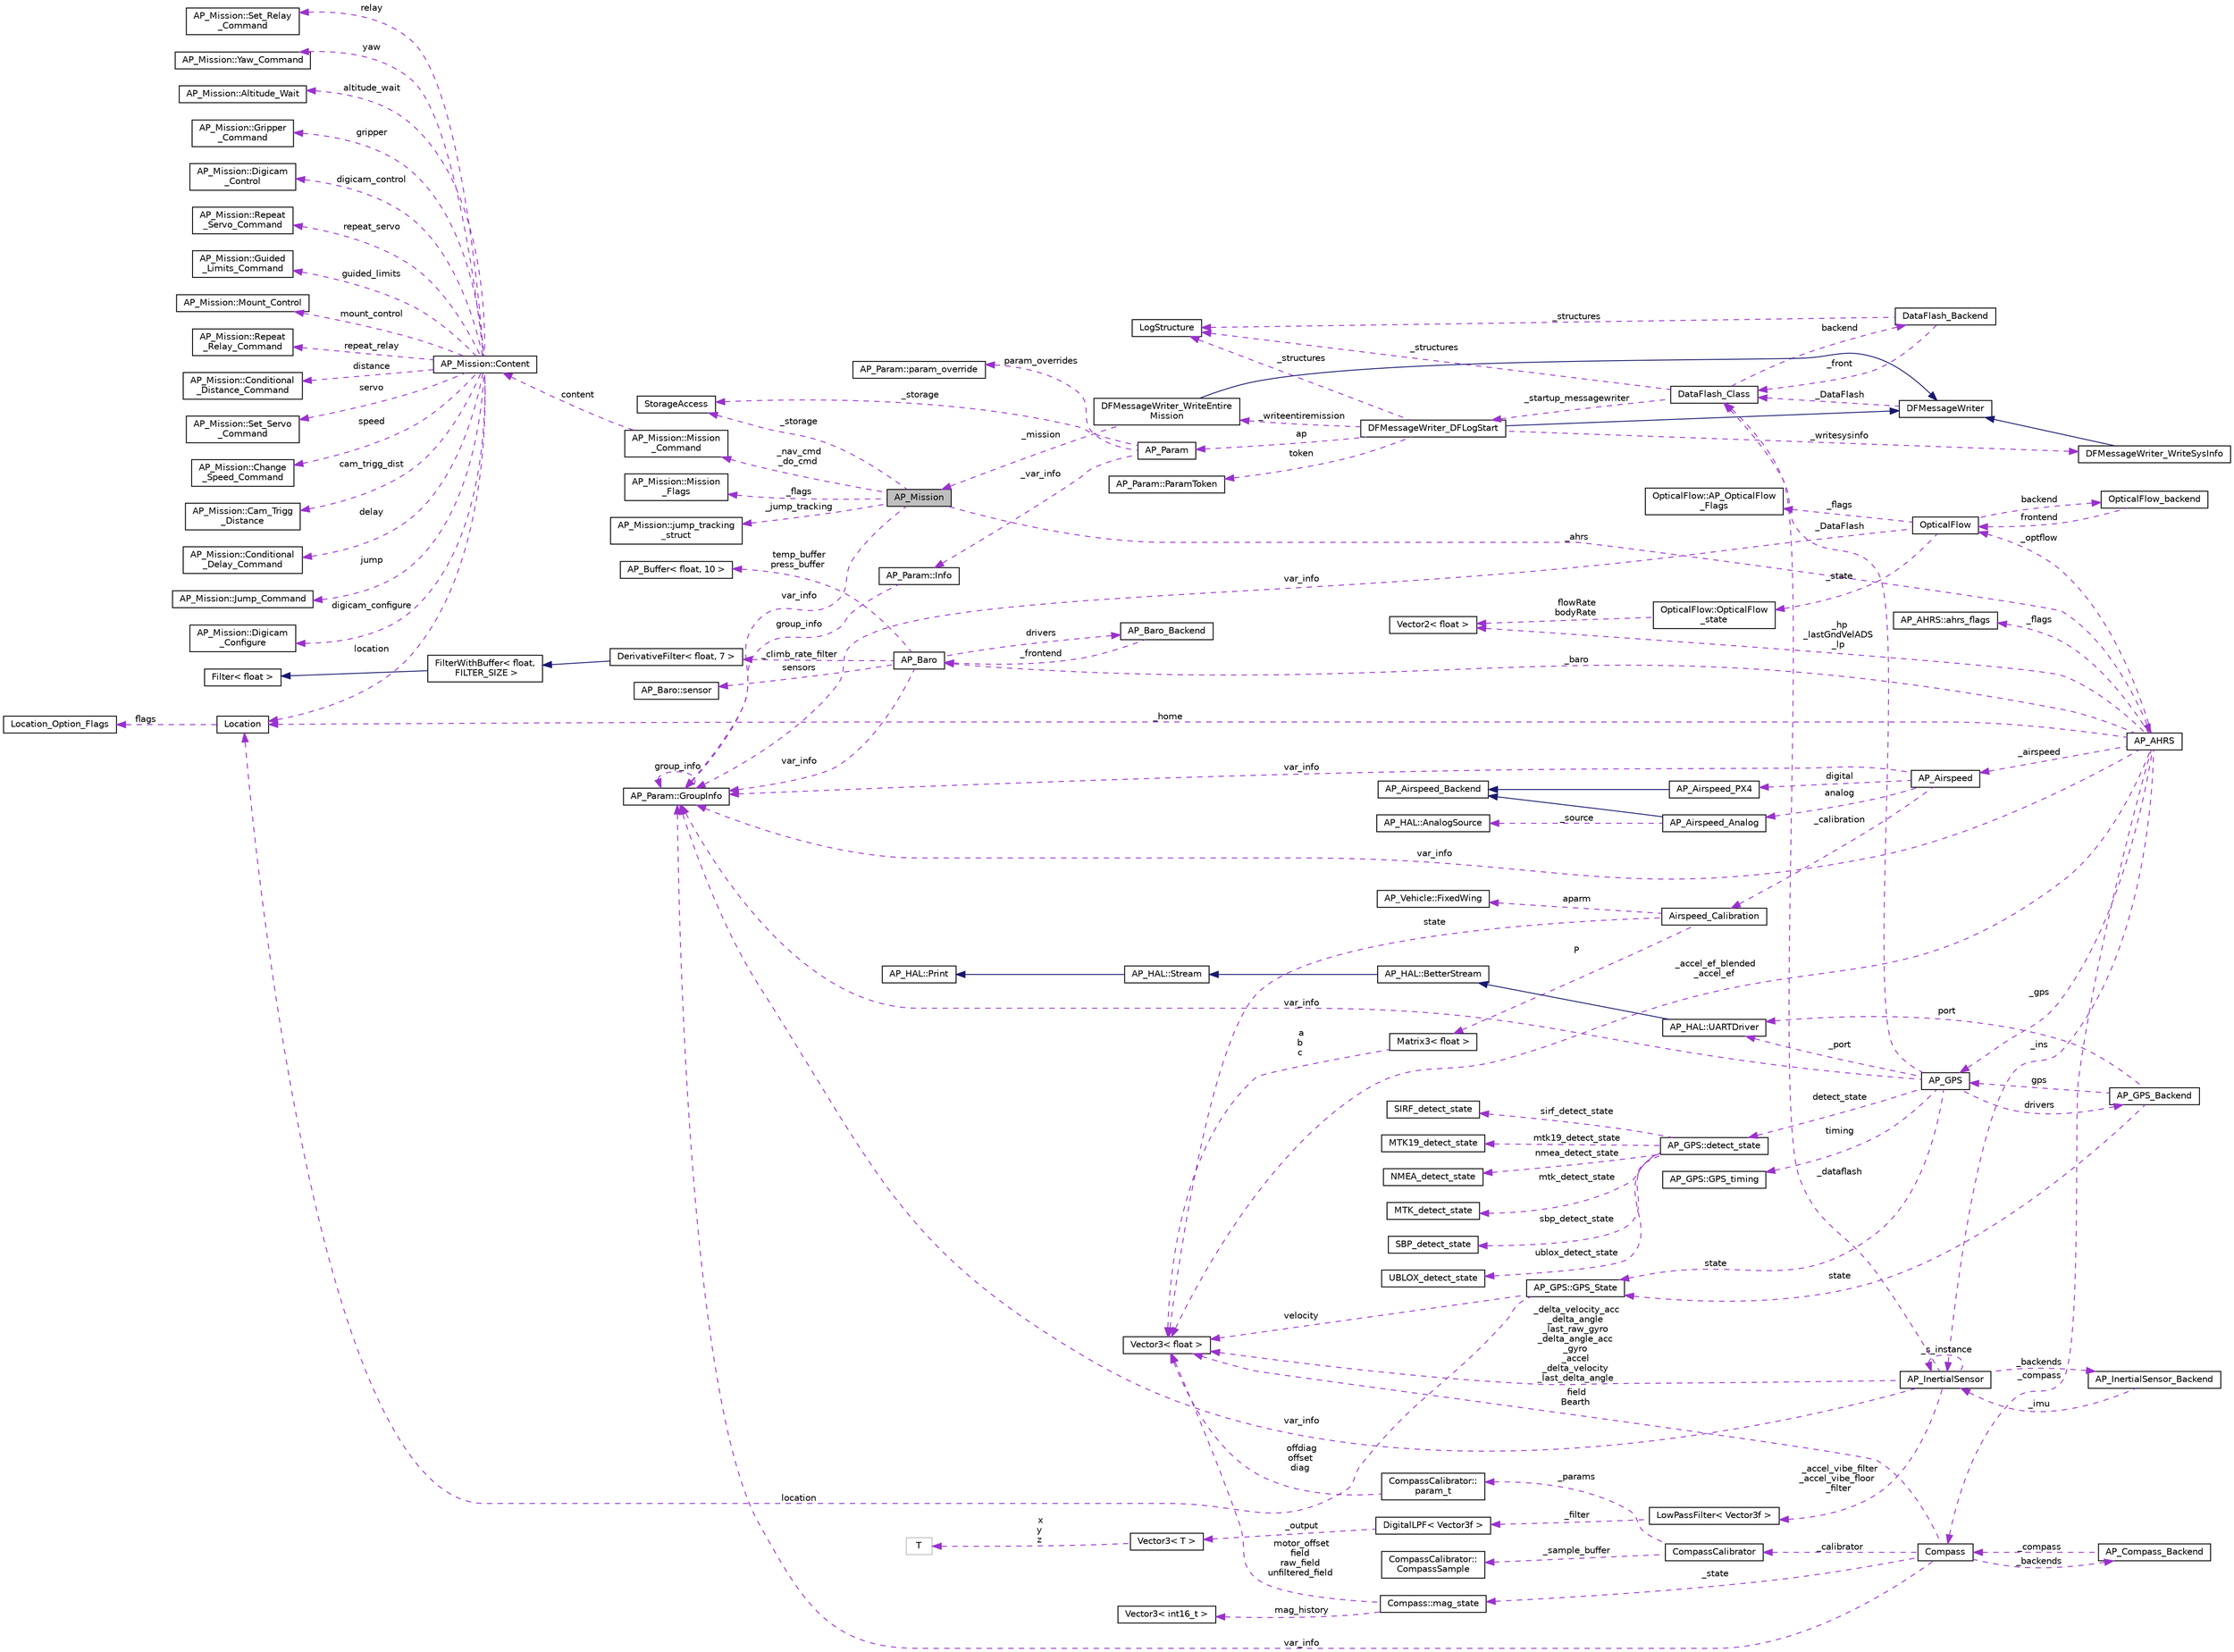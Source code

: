 digraph "AP_Mission"
{
 // INTERACTIVE_SVG=YES
  edge [fontname="Helvetica",fontsize="10",labelfontname="Helvetica",labelfontsize="10"];
  node [fontname="Helvetica",fontsize="10",shape=record];
  rankdir="LR";
  Node1 [label="AP_Mission",height=0.2,width=0.4,color="black", fillcolor="grey75", style="filled", fontcolor="black"];
  Node2 -> Node1 [dir="back",color="darkorchid3",fontsize="10",style="dashed",label=" _storage" ,fontname="Helvetica"];
  Node2 [label="StorageAccess",height=0.2,width=0.4,color="black", fillcolor="white", style="filled",URL="$classStorageAccess.html"];
  Node3 -> Node1 [dir="back",color="darkorchid3",fontsize="10",style="dashed",label=" _nav_cmd\n_do_cmd" ,fontname="Helvetica"];
  Node3 [label="AP_Mission::Mission\l_Command",height=0.2,width=0.4,color="black", fillcolor="white", style="filled",URL="$structAP__Mission_1_1Mission__Command.html"];
  Node4 -> Node3 [dir="back",color="darkorchid3",fontsize="10",style="dashed",label=" content" ,fontname="Helvetica"];
  Node4 [label="AP_Mission::Content",height=0.2,width=0.4,color="black", fillcolor="white", style="filled",URL="$unionAP__Mission_1_1Content.html"];
  Node5 -> Node4 [dir="back",color="darkorchid3",fontsize="10",style="dashed",label=" guided_limits" ,fontname="Helvetica"];
  Node5 [label="AP_Mission::Guided\l_Limits_Command",height=0.2,width=0.4,color="black", fillcolor="white", style="filled",URL="$structAP__Mission_1_1Guided__Limits__Command.html"];
  Node6 -> Node4 [dir="back",color="darkorchid3",fontsize="10",style="dashed",label=" mount_control" ,fontname="Helvetica"];
  Node6 [label="AP_Mission::Mount_Control",height=0.2,width=0.4,color="black", fillcolor="white", style="filled",URL="$structAP__Mission_1_1Mount__Control.html"];
  Node7 -> Node4 [dir="back",color="darkorchid3",fontsize="10",style="dashed",label=" repeat_relay" ,fontname="Helvetica"];
  Node7 [label="AP_Mission::Repeat\l_Relay_Command",height=0.2,width=0.4,color="black", fillcolor="white", style="filled",URL="$structAP__Mission_1_1Repeat__Relay__Command.html"];
  Node8 -> Node4 [dir="back",color="darkorchid3",fontsize="10",style="dashed",label=" distance" ,fontname="Helvetica"];
  Node8 [label="AP_Mission::Conditional\l_Distance_Command",height=0.2,width=0.4,color="black", fillcolor="white", style="filled",URL="$structAP__Mission_1_1Conditional__Distance__Command.html"];
  Node9 -> Node4 [dir="back",color="darkorchid3",fontsize="10",style="dashed",label=" servo" ,fontname="Helvetica"];
  Node9 [label="AP_Mission::Set_Servo\l_Command",height=0.2,width=0.4,color="black", fillcolor="white", style="filled",URL="$structAP__Mission_1_1Set__Servo__Command.html"];
  Node10 -> Node4 [dir="back",color="darkorchid3",fontsize="10",style="dashed",label=" speed" ,fontname="Helvetica"];
  Node10 [label="AP_Mission::Change\l_Speed_Command",height=0.2,width=0.4,color="black", fillcolor="white", style="filled",URL="$structAP__Mission_1_1Change__Speed__Command.html"];
  Node11 -> Node4 [dir="back",color="darkorchid3",fontsize="10",style="dashed",label=" cam_trigg_dist" ,fontname="Helvetica"];
  Node11 [label="AP_Mission::Cam_Trigg\l_Distance",height=0.2,width=0.4,color="black", fillcolor="white", style="filled",URL="$structAP__Mission_1_1Cam__Trigg__Distance.html"];
  Node12 -> Node4 [dir="back",color="darkorchid3",fontsize="10",style="dashed",label=" delay" ,fontname="Helvetica"];
  Node12 [label="AP_Mission::Conditional\l_Delay_Command",height=0.2,width=0.4,color="black", fillcolor="white", style="filled",URL="$structAP__Mission_1_1Conditional__Delay__Command.html"];
  Node13 -> Node4 [dir="back",color="darkorchid3",fontsize="10",style="dashed",label=" jump" ,fontname="Helvetica"];
  Node13 [label="AP_Mission::Jump_Command",height=0.2,width=0.4,color="black", fillcolor="white", style="filled",URL="$structAP__Mission_1_1Jump__Command.html"];
  Node14 -> Node4 [dir="back",color="darkorchid3",fontsize="10",style="dashed",label=" location" ,fontname="Helvetica"];
  Node14 [label="Location",height=0.2,width=0.4,color="black", fillcolor="white", style="filled",URL="$structLocation.html"];
  Node15 -> Node14 [dir="back",color="darkorchid3",fontsize="10",style="dashed",label=" flags" ,fontname="Helvetica"];
  Node15 [label="Location_Option_Flags",height=0.2,width=0.4,color="black", fillcolor="white", style="filled",URL="$structLocation__Option__Flags.html"];
  Node16 -> Node4 [dir="back",color="darkorchid3",fontsize="10",style="dashed",label=" digicam_configure" ,fontname="Helvetica"];
  Node16 [label="AP_Mission::Digicam\l_Configure",height=0.2,width=0.4,color="black", fillcolor="white", style="filled",URL="$structAP__Mission_1_1Digicam__Configure.html"];
  Node17 -> Node4 [dir="back",color="darkorchid3",fontsize="10",style="dashed",label=" relay" ,fontname="Helvetica"];
  Node17 [label="AP_Mission::Set_Relay\l_Command",height=0.2,width=0.4,color="black", fillcolor="white", style="filled",URL="$structAP__Mission_1_1Set__Relay__Command.html"];
  Node18 -> Node4 [dir="back",color="darkorchid3",fontsize="10",style="dashed",label=" yaw" ,fontname="Helvetica"];
  Node18 [label="AP_Mission::Yaw_Command",height=0.2,width=0.4,color="black", fillcolor="white", style="filled",URL="$structAP__Mission_1_1Yaw__Command.html"];
  Node19 -> Node4 [dir="back",color="darkorchid3",fontsize="10",style="dashed",label=" altitude_wait" ,fontname="Helvetica"];
  Node19 [label="AP_Mission::Altitude_Wait",height=0.2,width=0.4,color="black", fillcolor="white", style="filled",URL="$structAP__Mission_1_1Altitude__Wait.html"];
  Node20 -> Node4 [dir="back",color="darkorchid3",fontsize="10",style="dashed",label=" gripper" ,fontname="Helvetica"];
  Node20 [label="AP_Mission::Gripper\l_Command",height=0.2,width=0.4,color="black", fillcolor="white", style="filled",URL="$structAP__Mission_1_1Gripper__Command.html"];
  Node21 -> Node4 [dir="back",color="darkorchid3",fontsize="10",style="dashed",label=" digicam_control" ,fontname="Helvetica"];
  Node21 [label="AP_Mission::Digicam\l_Control",height=0.2,width=0.4,color="black", fillcolor="white", style="filled",URL="$structAP__Mission_1_1Digicam__Control.html"];
  Node22 -> Node4 [dir="back",color="darkorchid3",fontsize="10",style="dashed",label=" repeat_servo" ,fontname="Helvetica"];
  Node22 [label="AP_Mission::Repeat\l_Servo_Command",height=0.2,width=0.4,color="black", fillcolor="white", style="filled",URL="$structAP__Mission_1_1Repeat__Servo__Command.html"];
  Node23 -> Node1 [dir="back",color="darkorchid3",fontsize="10",style="dashed",label=" var_info" ,fontname="Helvetica"];
  Node23 [label="AP_Param::GroupInfo",height=0.2,width=0.4,color="black", fillcolor="white", style="filled",URL="$structAP__Param_1_1GroupInfo.html"];
  Node23 -> Node23 [dir="back",color="darkorchid3",fontsize="10",style="dashed",label=" group_info" ,fontname="Helvetica"];
  Node24 -> Node1 [dir="back",color="darkorchid3",fontsize="10",style="dashed",label=" _flags" ,fontname="Helvetica"];
  Node24 [label="AP_Mission::Mission\l_Flags",height=0.2,width=0.4,color="black", fillcolor="white", style="filled",URL="$structAP__Mission_1_1Mission__Flags.html"];
  Node25 -> Node1 [dir="back",color="darkorchid3",fontsize="10",style="dashed",label=" _ahrs" ,fontname="Helvetica"];
  Node25 [label="AP_AHRS",height=0.2,width=0.4,color="black", fillcolor="white", style="filled",URL="$classAP__AHRS.html"];
  Node26 -> Node25 [dir="back",color="darkorchid3",fontsize="10",style="dashed",label=" _flags" ,fontname="Helvetica"];
  Node26 [label="AP_AHRS::ahrs_flags",height=0.2,width=0.4,color="black", fillcolor="white", style="filled",URL="$structAP__AHRS_1_1ahrs__flags.html"];
  Node27 -> Node25 [dir="back",color="darkorchid3",fontsize="10",style="dashed",label=" _baro" ,fontname="Helvetica"];
  Node27 [label="AP_Baro",height=0.2,width=0.4,color="black", fillcolor="white", style="filled",URL="$classAP__Baro.html"];
  Node28 -> Node27 [dir="back",color="darkorchid3",fontsize="10",style="dashed",label=" sensors" ,fontname="Helvetica"];
  Node28 [label="AP_Baro::sensor",height=0.2,width=0.4,color="black", fillcolor="white", style="filled",URL="$structAP__Baro_1_1sensor.html"];
  Node29 -> Node27 [dir="back",color="darkorchid3",fontsize="10",style="dashed",label=" temp_buffer\npress_buffer" ,fontname="Helvetica"];
  Node29 [label="AP_Buffer\< float, 10 \>",height=0.2,width=0.4,color="black", fillcolor="white", style="filled",URL="$classAP__Buffer.html"];
  Node30 -> Node27 [dir="back",color="darkorchid3",fontsize="10",style="dashed",label=" _climb_rate_filter" ,fontname="Helvetica"];
  Node30 [label="DerivativeFilter\< float, 7 \>",height=0.2,width=0.4,color="black", fillcolor="white", style="filled",URL="$classDerivativeFilter.html"];
  Node31 -> Node30 [dir="back",color="midnightblue",fontsize="10",style="solid",fontname="Helvetica"];
  Node31 [label="FilterWithBuffer\< float,\l FILTER_SIZE \>",height=0.2,width=0.4,color="black", fillcolor="white", style="filled",URL="$classFilterWithBuffer.html"];
  Node32 -> Node31 [dir="back",color="midnightblue",fontsize="10",style="solid",fontname="Helvetica"];
  Node32 [label="Filter\< float \>",height=0.2,width=0.4,color="black", fillcolor="white", style="filled",URL="$classFilter.html"];
  Node23 -> Node27 [dir="back",color="darkorchid3",fontsize="10",style="dashed",label=" var_info" ,fontname="Helvetica"];
  Node33 -> Node27 [dir="back",color="darkorchid3",fontsize="10",style="dashed",label=" drivers" ,fontname="Helvetica"];
  Node33 [label="AP_Baro_Backend",height=0.2,width=0.4,color="black", fillcolor="white", style="filled",URL="$classAP__Baro__Backend.html",tooltip="-*- tab-width: 4; Mode: C++; c-basic-offset: 4; indent-tabs-mode: nil -*- "];
  Node27 -> Node33 [dir="back",color="darkorchid3",fontsize="10",style="dashed",label=" _frontend" ,fontname="Helvetica"];
  Node34 -> Node25 [dir="back",color="darkorchid3",fontsize="10",style="dashed",label=" _optflow" ,fontname="Helvetica"];
  Node34 [label="OpticalFlow",height=0.2,width=0.4,color="black", fillcolor="white", style="filled",URL="$classOpticalFlow.html"];
  Node23 -> Node34 [dir="back",color="darkorchid3",fontsize="10",style="dashed",label=" var_info" ,fontname="Helvetica"];
  Node35 -> Node34 [dir="back",color="darkorchid3",fontsize="10",style="dashed",label=" _state" ,fontname="Helvetica"];
  Node35 [label="OpticalFlow::OpticalFlow\l_state",height=0.2,width=0.4,color="black", fillcolor="white", style="filled",URL="$structOpticalFlow_1_1OpticalFlow__state.html"];
  Node36 -> Node35 [dir="back",color="darkorchid3",fontsize="10",style="dashed",label=" flowRate\nbodyRate" ,fontname="Helvetica"];
  Node36 [label="Vector2\< float \>",height=0.2,width=0.4,color="black", fillcolor="white", style="filled",URL="$structVector2.html"];
  Node37 -> Node34 [dir="back",color="darkorchid3",fontsize="10",style="dashed",label=" backend" ,fontname="Helvetica"];
  Node37 [label="OpticalFlow_backend",height=0.2,width=0.4,color="black", fillcolor="white", style="filled",URL="$classOpticalFlow__backend.html"];
  Node34 -> Node37 [dir="back",color="darkorchid3",fontsize="10",style="dashed",label=" frontend" ,fontname="Helvetica"];
  Node38 -> Node34 [dir="back",color="darkorchid3",fontsize="10",style="dashed",label=" _flags" ,fontname="Helvetica"];
  Node38 [label="OpticalFlow::AP_OpticalFlow\l_Flags",height=0.2,width=0.4,color="black", fillcolor="white", style="filled",URL="$structOpticalFlow_1_1AP__OpticalFlow__Flags.html"];
  Node23 -> Node25 [dir="back",color="darkorchid3",fontsize="10",style="dashed",label=" var_info" ,fontname="Helvetica"];
  Node39 -> Node25 [dir="back",color="darkorchid3",fontsize="10",style="dashed",label=" _accel_ef_blended\n_accel_ef" ,fontname="Helvetica"];
  Node39 [label="Vector3\< float \>",height=0.2,width=0.4,color="black", fillcolor="white", style="filled",URL="$classVector3.html"];
  Node40 -> Node25 [dir="back",color="darkorchid3",fontsize="10",style="dashed",label=" _ins" ,fontname="Helvetica"];
  Node40 [label="AP_InertialSensor",height=0.2,width=0.4,color="black", fillcolor="white", style="filled",URL="$classAP__InertialSensor.html"];
  Node41 -> Node40 [dir="back",color="darkorchid3",fontsize="10",style="dashed",label=" _accel_vibe_filter\n_accel_vibe_floor\l_filter" ,fontname="Helvetica"];
  Node41 [label="LowPassFilter\< Vector3f \>",height=0.2,width=0.4,color="black", fillcolor="white", style="filled",URL="$classLowPassFilter.html"];
  Node42 -> Node41 [dir="back",color="darkorchid3",fontsize="10",style="dashed",label=" _filter" ,fontname="Helvetica"];
  Node42 [label="DigitalLPF\< Vector3f \>",height=0.2,width=0.4,color="black", fillcolor="white", style="filled",URL="$classDigitalLPF.html"];
  Node43 -> Node42 [dir="back",color="darkorchid3",fontsize="10",style="dashed",label=" _output" ,fontname="Helvetica"];
  Node43 [label="Vector3\< T \>",height=0.2,width=0.4,color="black", fillcolor="white", style="filled",URL="$classVector3.html"];
  Node44 -> Node43 [dir="back",color="darkorchid3",fontsize="10",style="dashed",label=" x\ny\nz" ,fontname="Helvetica"];
  Node44 [label="T",height=0.2,width=0.4,color="grey75", fillcolor="white", style="filled"];
  Node45 -> Node40 [dir="back",color="darkorchid3",fontsize="10",style="dashed",label=" _backends" ,fontname="Helvetica"];
  Node45 [label="AP_InertialSensor_Backend",height=0.2,width=0.4,color="black", fillcolor="white", style="filled",URL="$classAP__InertialSensor__Backend.html"];
  Node40 -> Node45 [dir="back",color="darkorchid3",fontsize="10",style="dashed",label=" _imu" ,fontname="Helvetica"];
  Node46 -> Node40 [dir="back",color="darkorchid3",fontsize="10",style="dashed",label=" _dataflash" ,fontname="Helvetica"];
  Node46 [label="DataFlash_Class",height=0.2,width=0.4,color="black", fillcolor="white", style="filled",URL="$classDataFlash__Class.html"];
  Node47 -> Node46 [dir="back",color="darkorchid3",fontsize="10",style="dashed",label=" _structures" ,fontname="Helvetica"];
  Node47 [label="LogStructure",height=0.2,width=0.4,color="black", fillcolor="white", style="filled",URL="$structLogStructure.html"];
  Node48 -> Node46 [dir="back",color="darkorchid3",fontsize="10",style="dashed",label=" backend" ,fontname="Helvetica"];
  Node48 [label="DataFlash_Backend",height=0.2,width=0.4,color="black", fillcolor="white", style="filled",URL="$classDataFlash__Backend.html"];
  Node47 -> Node48 [dir="back",color="darkorchid3",fontsize="10",style="dashed",label=" _structures" ,fontname="Helvetica"];
  Node46 -> Node48 [dir="back",color="darkorchid3",fontsize="10",style="dashed",label=" _front" ,fontname="Helvetica"];
  Node49 -> Node46 [dir="back",color="darkorchid3",fontsize="10",style="dashed",label=" _startup_messagewriter" ,fontname="Helvetica"];
  Node49 [label="DFMessageWriter_DFLogStart",height=0.2,width=0.4,color="black", fillcolor="white", style="filled",URL="$classDFMessageWriter__DFLogStart.html"];
  Node50 -> Node49 [dir="back",color="midnightblue",fontsize="10",style="solid",fontname="Helvetica"];
  Node50 [label="DFMessageWriter",height=0.2,width=0.4,color="black", fillcolor="white", style="filled",URL="$classDFMessageWriter.html"];
  Node46 -> Node50 [dir="back",color="darkorchid3",fontsize="10",style="dashed",label=" _DataFlash" ,fontname="Helvetica"];
  Node51 -> Node49 [dir="back",color="darkorchid3",fontsize="10",style="dashed",label=" _writeentiremission" ,fontname="Helvetica"];
  Node51 [label="DFMessageWriter_WriteEntire\lMission",height=0.2,width=0.4,color="black", fillcolor="white", style="filled",URL="$classDFMessageWriter__WriteEntireMission.html"];
  Node50 -> Node51 [dir="back",color="midnightblue",fontsize="10",style="solid",fontname="Helvetica"];
  Node1 -> Node51 [dir="back",color="darkorchid3",fontsize="10",style="dashed",label=" _mission" ,fontname="Helvetica"];
  Node52 -> Node49 [dir="back",color="darkorchid3",fontsize="10",style="dashed",label=" _writesysinfo" ,fontname="Helvetica"];
  Node52 [label="DFMessageWriter_WriteSysInfo",height=0.2,width=0.4,color="black", fillcolor="white", style="filled",URL="$classDFMessageWriter__WriteSysInfo.html"];
  Node50 -> Node52 [dir="back",color="midnightblue",fontsize="10",style="solid",fontname="Helvetica"];
  Node53 -> Node49 [dir="back",color="darkorchid3",fontsize="10",style="dashed",label=" token" ,fontname="Helvetica"];
  Node53 [label="AP_Param::ParamToken",height=0.2,width=0.4,color="black", fillcolor="white", style="filled",URL="$structAP__Param_1_1ParamToken.html"];
  Node47 -> Node49 [dir="back",color="darkorchid3",fontsize="10",style="dashed",label=" _structures" ,fontname="Helvetica"];
  Node54 -> Node49 [dir="back",color="darkorchid3",fontsize="10",style="dashed",label=" ap" ,fontname="Helvetica"];
  Node54 [label="AP_Param",height=0.2,width=0.4,color="black", fillcolor="white", style="filled",URL="$classAP__Param.html"];
  Node2 -> Node54 [dir="back",color="darkorchid3",fontsize="10",style="dashed",label=" _storage" ,fontname="Helvetica"];
  Node55 -> Node54 [dir="back",color="darkorchid3",fontsize="10",style="dashed",label=" _var_info" ,fontname="Helvetica"];
  Node55 [label="AP_Param::Info",height=0.2,width=0.4,color="black", fillcolor="white", style="filled",URL="$structAP__Param_1_1Info.html"];
  Node23 -> Node55 [dir="back",color="darkorchid3",fontsize="10",style="dashed",label=" group_info" ,fontname="Helvetica"];
  Node56 -> Node54 [dir="back",color="darkorchid3",fontsize="10",style="dashed",label=" param_overrides" ,fontname="Helvetica"];
  Node56 [label="AP_Param::param_override",height=0.2,width=0.4,color="black", fillcolor="white", style="filled",URL="$structAP__Param_1_1param__override.html"];
  Node23 -> Node40 [dir="back",color="darkorchid3",fontsize="10",style="dashed",label=" var_info" ,fontname="Helvetica"];
  Node40 -> Node40 [dir="back",color="darkorchid3",fontsize="10",style="dashed",label=" _s_instance" ,fontname="Helvetica"];
  Node39 -> Node40 [dir="back",color="darkorchid3",fontsize="10",style="dashed",label=" _delta_velocity_acc\n_delta_angle\n_last_raw_gyro\n_delta_angle_acc\n_gyro\n_accel\n_delta_velocity\n_last_delta_angle" ,fontname="Helvetica"];
  Node57 -> Node25 [dir="back",color="darkorchid3",fontsize="10",style="dashed",label=" _airspeed" ,fontname="Helvetica"];
  Node57 [label="AP_Airspeed",height=0.2,width=0.4,color="black", fillcolor="white", style="filled",URL="$classAP__Airspeed.html"];
  Node58 -> Node57 [dir="back",color="darkorchid3",fontsize="10",style="dashed",label=" analog" ,fontname="Helvetica"];
  Node58 [label="AP_Airspeed_Analog",height=0.2,width=0.4,color="black", fillcolor="white", style="filled",URL="$classAP__Airspeed__Analog.html",tooltip="-*- tab-width: 4; Mode: C++; c-basic-offset: 4; indent-tabs-mode: nil -*- "];
  Node59 -> Node58 [dir="back",color="midnightblue",fontsize="10",style="solid",fontname="Helvetica"];
  Node59 [label="AP_Airspeed_Backend",height=0.2,width=0.4,color="black", fillcolor="white", style="filled",URL="$classAP__Airspeed__Backend.html",tooltip="-*- tab-width: 4; Mode: C++; c-basic-offset: 4; indent-tabs-mode: nil -*- "];
  Node60 -> Node58 [dir="back",color="darkorchid3",fontsize="10",style="dashed",label=" _source" ,fontname="Helvetica"];
  Node60 [label="AP_HAL::AnalogSource",height=0.2,width=0.4,color="black", fillcolor="white", style="filled",URL="$classAP__HAL_1_1AnalogSource.html"];
  Node23 -> Node57 [dir="back",color="darkorchid3",fontsize="10",style="dashed",label=" var_info" ,fontname="Helvetica"];
  Node61 -> Node57 [dir="back",color="darkorchid3",fontsize="10",style="dashed",label=" digital" ,fontname="Helvetica"];
  Node61 [label="AP_Airspeed_PX4",height=0.2,width=0.4,color="black", fillcolor="white", style="filled",URL="$classAP__Airspeed__PX4.html",tooltip="-*- tab-width: 4; Mode: C++; c-basic-offset: 4; indent-tabs-mode: nil -*- "];
  Node59 -> Node61 [dir="back",color="midnightblue",fontsize="10",style="solid",fontname="Helvetica"];
  Node62 -> Node57 [dir="back",color="darkorchid3",fontsize="10",style="dashed",label=" _calibration" ,fontname="Helvetica"];
  Node62 [label="Airspeed_Calibration",height=0.2,width=0.4,color="black", fillcolor="white", style="filled",URL="$classAirspeed__Calibration.html",tooltip="-*- tab-width: 4; Mode: C++; c-basic-offset: 4; indent-tabs-mode: nil -*- "];
  Node63 -> Node62 [dir="back",color="darkorchid3",fontsize="10",style="dashed",label=" P" ,fontname="Helvetica"];
  Node63 [label="Matrix3\< float \>",height=0.2,width=0.4,color="black", fillcolor="white", style="filled",URL="$classMatrix3.html"];
  Node39 -> Node63 [dir="back",color="darkorchid3",fontsize="10",style="dashed",label=" a\nb\nc" ,fontname="Helvetica"];
  Node39 -> Node62 [dir="back",color="darkorchid3",fontsize="10",style="dashed",label=" state" ,fontname="Helvetica"];
  Node64 -> Node62 [dir="back",color="darkorchid3",fontsize="10",style="dashed",label=" aparm" ,fontname="Helvetica"];
  Node64 [label="AP_Vehicle::FixedWing",height=0.2,width=0.4,color="black", fillcolor="white", style="filled",URL="$structAP__Vehicle_1_1FixedWing.html"];
  Node36 -> Node25 [dir="back",color="darkorchid3",fontsize="10",style="dashed",label=" _hp\n_lastGndVelADS\n_lp" ,fontname="Helvetica"];
  Node65 -> Node25 [dir="back",color="darkorchid3",fontsize="10",style="dashed",label=" _gps" ,fontname="Helvetica"];
  Node65 [label="AP_GPS",height=0.2,width=0.4,color="black", fillcolor="white", style="filled",URL="$classAP__GPS.html"];
  Node66 -> Node65 [dir="back",color="darkorchid3",fontsize="10",style="dashed",label=" detect_state" ,fontname="Helvetica"];
  Node66 [label="AP_GPS::detect_state",height=0.2,width=0.4,color="black", fillcolor="white", style="filled",URL="$structAP__GPS_1_1detect__state.html"];
  Node67 -> Node66 [dir="back",color="darkorchid3",fontsize="10",style="dashed",label=" sbp_detect_state" ,fontname="Helvetica"];
  Node67 [label="SBP_detect_state",height=0.2,width=0.4,color="black", fillcolor="white", style="filled",URL="$structSBP__detect__state.html"];
  Node68 -> Node66 [dir="back",color="darkorchid3",fontsize="10",style="dashed",label=" ublox_detect_state" ,fontname="Helvetica"];
  Node68 [label="UBLOX_detect_state",height=0.2,width=0.4,color="black", fillcolor="white", style="filled",URL="$structUBLOX__detect__state.html"];
  Node69 -> Node66 [dir="back",color="darkorchid3",fontsize="10",style="dashed",label=" sirf_detect_state" ,fontname="Helvetica"];
  Node69 [label="SIRF_detect_state",height=0.2,width=0.4,color="black", fillcolor="white", style="filled",URL="$structSIRF__detect__state.html"];
  Node70 -> Node66 [dir="back",color="darkorchid3",fontsize="10",style="dashed",label=" mtk19_detect_state" ,fontname="Helvetica"];
  Node70 [label="MTK19_detect_state",height=0.2,width=0.4,color="black", fillcolor="white", style="filled",URL="$structMTK19__detect__state.html"];
  Node71 -> Node66 [dir="back",color="darkorchid3",fontsize="10",style="dashed",label=" nmea_detect_state" ,fontname="Helvetica"];
  Node71 [label="NMEA_detect_state",height=0.2,width=0.4,color="black", fillcolor="white", style="filled",URL="$structNMEA__detect__state.html"];
  Node72 -> Node66 [dir="back",color="darkorchid3",fontsize="10",style="dashed",label=" mtk_detect_state" ,fontname="Helvetica"];
  Node72 [label="MTK_detect_state",height=0.2,width=0.4,color="black", fillcolor="white", style="filled",URL="$structMTK__detect__state.html"];
  Node73 -> Node65 [dir="back",color="darkorchid3",fontsize="10",style="dashed",label=" timing" ,fontname="Helvetica"];
  Node73 [label="AP_GPS::GPS_timing",height=0.2,width=0.4,color="black", fillcolor="white", style="filled",URL="$structAP__GPS_1_1GPS__timing.html"];
  Node74 -> Node65 [dir="back",color="darkorchid3",fontsize="10",style="dashed",label=" drivers" ,fontname="Helvetica"];
  Node74 [label="AP_GPS_Backend",height=0.2,width=0.4,color="black", fillcolor="white", style="filled",URL="$classAP__GPS__Backend.html"];
  Node75 -> Node74 [dir="back",color="darkorchid3",fontsize="10",style="dashed",label=" port" ,fontname="Helvetica"];
  Node75 [label="AP_HAL::UARTDriver",height=0.2,width=0.4,color="black", fillcolor="white", style="filled",URL="$classAP__HAL_1_1UARTDriver.html"];
  Node76 -> Node75 [dir="back",color="midnightblue",fontsize="10",style="solid",fontname="Helvetica"];
  Node76 [label="AP_HAL::BetterStream",height=0.2,width=0.4,color="black", fillcolor="white", style="filled",URL="$classAP__HAL_1_1BetterStream.html"];
  Node77 -> Node76 [dir="back",color="midnightblue",fontsize="10",style="solid",fontname="Helvetica"];
  Node77 [label="AP_HAL::Stream",height=0.2,width=0.4,color="black", fillcolor="white", style="filled",URL="$classAP__HAL_1_1Stream.html"];
  Node78 -> Node77 [dir="back",color="midnightblue",fontsize="10",style="solid",fontname="Helvetica"];
  Node78 [label="AP_HAL::Print",height=0.2,width=0.4,color="black", fillcolor="white", style="filled",URL="$classAP__HAL_1_1Print.html"];
  Node65 -> Node74 [dir="back",color="darkorchid3",fontsize="10",style="dashed",label=" gps" ,fontname="Helvetica"];
  Node79 -> Node74 [dir="back",color="darkorchid3",fontsize="10",style="dashed",label=" state" ,fontname="Helvetica"];
  Node79 [label="AP_GPS::GPS_State",height=0.2,width=0.4,color="black", fillcolor="white", style="filled",URL="$structAP__GPS_1_1GPS__State.html"];
  Node39 -> Node79 [dir="back",color="darkorchid3",fontsize="10",style="dashed",label=" velocity" ,fontname="Helvetica"];
  Node14 -> Node79 [dir="back",color="darkorchid3",fontsize="10",style="dashed",label=" location" ,fontname="Helvetica"];
  Node46 -> Node65 [dir="back",color="darkorchid3",fontsize="10",style="dashed",label=" _DataFlash" ,fontname="Helvetica"];
  Node75 -> Node65 [dir="back",color="darkorchid3",fontsize="10",style="dashed",label=" _port" ,fontname="Helvetica"];
  Node23 -> Node65 [dir="back",color="darkorchid3",fontsize="10",style="dashed",label=" var_info" ,fontname="Helvetica"];
  Node79 -> Node65 [dir="back",color="darkorchid3",fontsize="10",style="dashed",label=" state" ,fontname="Helvetica"];
  Node14 -> Node25 [dir="back",color="darkorchid3",fontsize="10",style="dashed",label=" _home" ,fontname="Helvetica"];
  Node80 -> Node25 [dir="back",color="darkorchid3",fontsize="10",style="dashed",label=" _compass" ,fontname="Helvetica"];
  Node80 [label="Compass",height=0.2,width=0.4,color="black", fillcolor="white", style="filled",URL="$classCompass.html"];
  Node23 -> Node80 [dir="back",color="darkorchid3",fontsize="10",style="dashed",label=" var_info" ,fontname="Helvetica"];
  Node39 -> Node80 [dir="back",color="darkorchid3",fontsize="10",style="dashed",label=" field\nBearth" ,fontname="Helvetica"];
  Node81 -> Node80 [dir="back",color="darkorchid3",fontsize="10",style="dashed",label=" _calibrator" ,fontname="Helvetica"];
  Node81 [label="CompassCalibrator",height=0.2,width=0.4,color="black", fillcolor="white", style="filled",URL="$classCompassCalibrator.html"];
  Node82 -> Node81 [dir="back",color="darkorchid3",fontsize="10",style="dashed",label=" _params" ,fontname="Helvetica"];
  Node82 [label="CompassCalibrator::\lparam_t",height=0.2,width=0.4,color="black", fillcolor="white", style="filled",URL="$classCompassCalibrator_1_1param__t.html"];
  Node39 -> Node82 [dir="back",color="darkorchid3",fontsize="10",style="dashed",label=" offdiag\noffset\ndiag" ,fontname="Helvetica"];
  Node83 -> Node81 [dir="back",color="darkorchid3",fontsize="10",style="dashed",label=" _sample_buffer" ,fontname="Helvetica"];
  Node83 [label="CompassCalibrator::\lCompassSample",height=0.2,width=0.4,color="black", fillcolor="white", style="filled",URL="$classCompassCalibrator_1_1CompassSample.html"];
  Node84 -> Node80 [dir="back",color="darkorchid3",fontsize="10",style="dashed",label=" _backends" ,fontname="Helvetica"];
  Node84 [label="AP_Compass_Backend",height=0.2,width=0.4,color="black", fillcolor="white", style="filled",URL="$classAP__Compass__Backend.html"];
  Node80 -> Node84 [dir="back",color="darkorchid3",fontsize="10",style="dashed",label=" _compass" ,fontname="Helvetica"];
  Node85 -> Node80 [dir="back",color="darkorchid3",fontsize="10",style="dashed",label=" _state" ,fontname="Helvetica"];
  Node85 [label="Compass::mag_state",height=0.2,width=0.4,color="black", fillcolor="white", style="filled",URL="$structCompass_1_1mag__state.html"];
  Node39 -> Node85 [dir="back",color="darkorchid3",fontsize="10",style="dashed",label=" motor_offset\nfield\nraw_field\nunfiltered_field" ,fontname="Helvetica"];
  Node86 -> Node85 [dir="back",color="darkorchid3",fontsize="10",style="dashed",label=" mag_history" ,fontname="Helvetica"];
  Node86 [label="Vector3\< int16_t \>",height=0.2,width=0.4,color="black", fillcolor="white", style="filled",URL="$classVector3.html"];
  Node87 -> Node1 [dir="back",color="darkorchid3",fontsize="10",style="dashed",label=" _jump_tracking" ,fontname="Helvetica"];
  Node87 [label="AP_Mission::jump_tracking\l_struct",height=0.2,width=0.4,color="black", fillcolor="white", style="filled",URL="$structAP__Mission_1_1jump__tracking__struct.html"];
}
